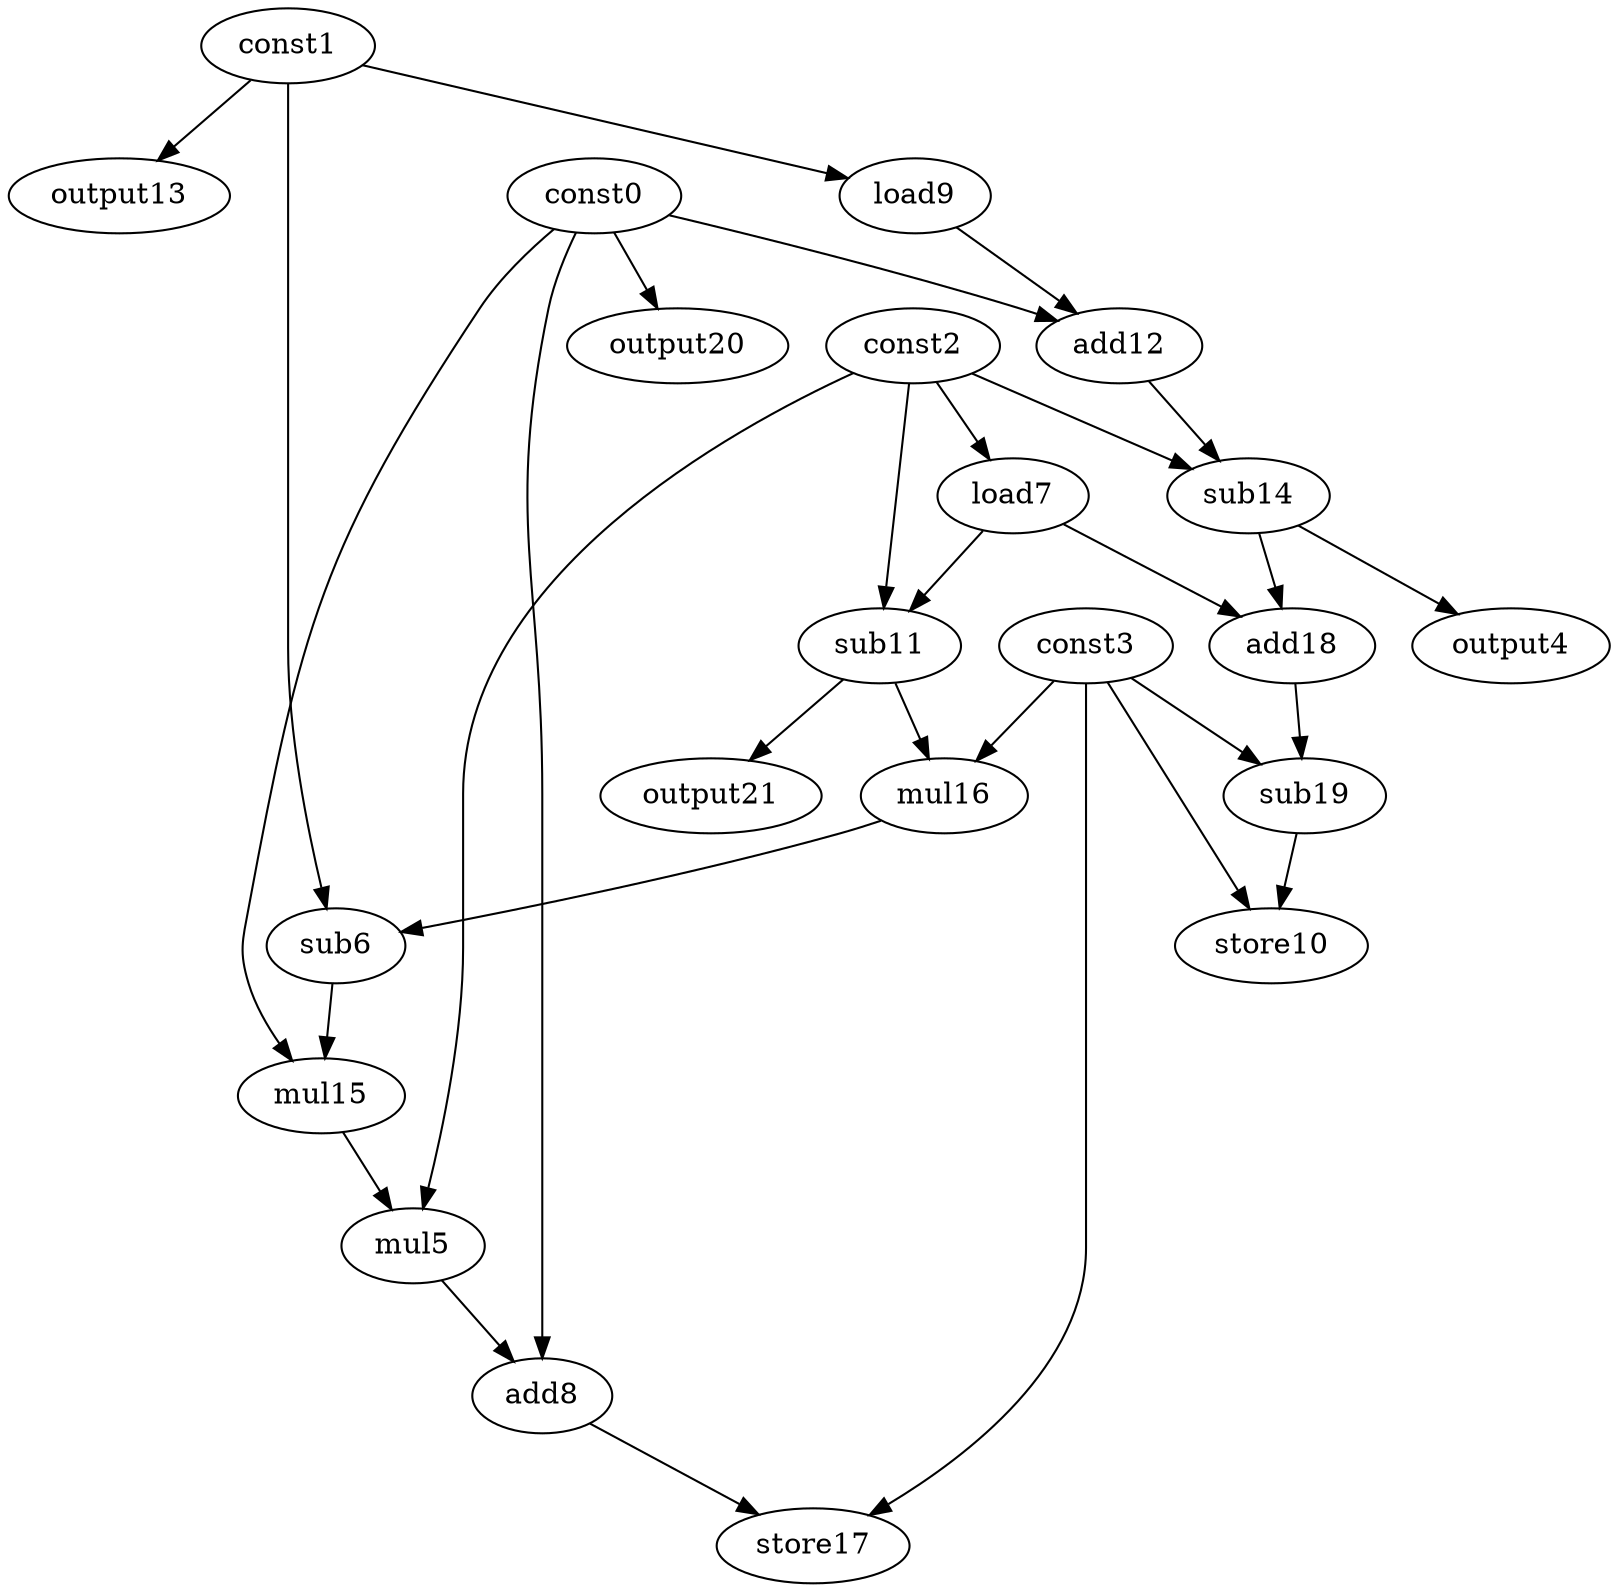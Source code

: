 digraph G { 
const0[opcode=const]; 
const1[opcode=const]; 
const2[opcode=const]; 
const3[opcode=const]; 
output4[opcode=output]; 
mul5[opcode=mul]; 
sub6[opcode=sub]; 
load7[opcode=load]; 
add8[opcode=add]; 
load9[opcode=load]; 
store10[opcode=store]; 
sub11[opcode=sub]; 
add12[opcode=add]; 
output13[opcode=output]; 
sub14[opcode=sub]; 
mul15[opcode=mul]; 
mul16[opcode=mul]; 
store17[opcode=store]; 
add18[opcode=add]; 
sub19[opcode=sub]; 
output20[opcode=output]; 
output21[opcode=output]; 
const2->load7[operand=0];
const1->load9[operand=0];
const1->output13[operand=0];
const0->output20[operand=0];
const2->sub11[operand=0];
load7->sub11[operand=1];
const0->add12[operand=0];
load9->add12[operand=1];
const2->sub14[operand=0];
add12->sub14[operand=1];
const3->mul16[operand=0];
sub11->mul16[operand=1];
sub11->output21[operand=0];
sub14->output4[operand=0];
mul16->sub6[operand=0];
const1->sub6[operand=1];
sub14->add18[operand=0];
load7->add18[operand=1];
const0->mul15[operand=0];
sub6->mul15[operand=1];
add18->sub19[operand=0];
const3->sub19[operand=1];
const2->mul5[operand=0];
mul15->mul5[operand=1];
const3->store10[operand=0];
sub19->store10[operand=1];
const0->add8[operand=0];
mul5->add8[operand=1];
add8->store17[operand=0];
const3->store17[operand=1];
}
